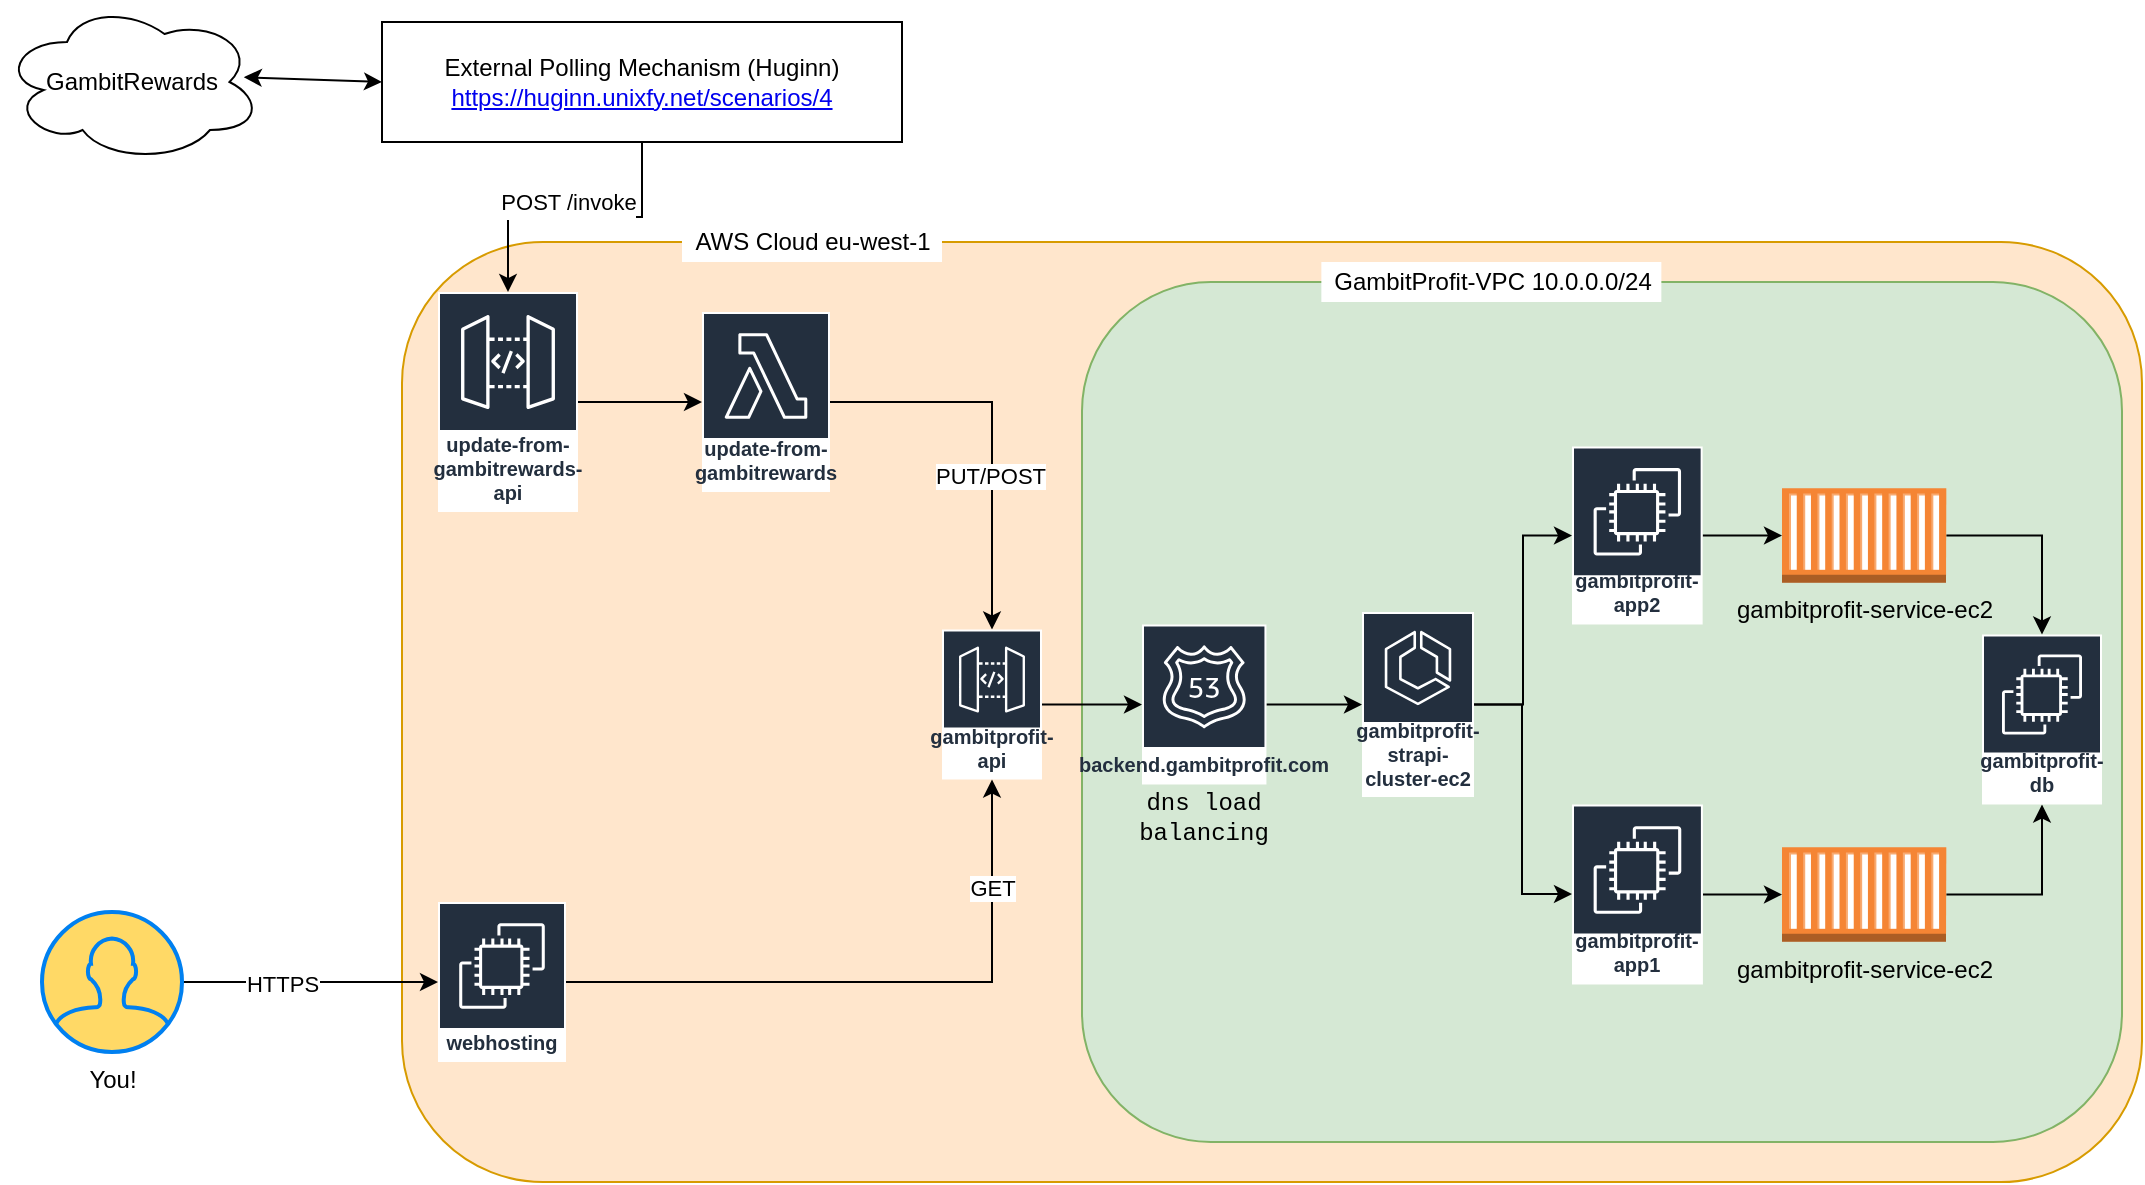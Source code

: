 <mxfile version="13.6.5" type="github">
  <diagram id="3d_x7aO1-6Rgeh-H54k9" name="Page-1">
    <mxGraphModel dx="1103" dy="698" grid="1" gridSize="10" guides="1" tooltips="1" connect="1" arrows="1" fold="1" page="1" pageScale="1" pageWidth="850" pageHeight="1100" math="0" shadow="0">
      <root>
        <mxCell id="0" />
        <mxCell id="1" parent="0" />
        <mxCell id="RZYhJJ1I0vibL9IdBDJl-2" value="External Polling Mechanism (Huginn)&lt;br&gt;&lt;a href=&quot;https://huginn.unixfy.net/scenarios/4&quot;&gt;https://huginn.unixfy.net/scenarios/4&lt;/a&gt;" style="rounded=0;whiteSpace=wrap;html=1;" parent="1" vertex="1">
          <mxGeometry x="190" y="10" width="260" height="60" as="geometry" />
        </mxCell>
        <mxCell id="RZYhJJ1I0vibL9IdBDJl-3" value="GambitRewards" style="ellipse;shape=cloud;whiteSpace=wrap;html=1;" parent="1" vertex="1">
          <mxGeometry width="130" height="80" as="geometry" />
        </mxCell>
        <mxCell id="RZYhJJ1I0vibL9IdBDJl-4" value="" style="endArrow=classic;startArrow=classic;html=1;exitX=0.93;exitY=0.47;exitDx=0;exitDy=0;exitPerimeter=0;entryX=0;entryY=0.5;entryDx=0;entryDy=0;" parent="1" source="RZYhJJ1I0vibL9IdBDJl-3" target="RZYhJJ1I0vibL9IdBDJl-2" edge="1">
          <mxGeometry width="50" height="50" relative="1" as="geometry">
            <mxPoint x="250" y="190" as="sourcePoint" />
            <mxPoint x="300" y="140" as="targetPoint" />
          </mxGeometry>
        </mxCell>
        <mxCell id="RZYhJJ1I0vibL9IdBDJl-5" value="" style="rounded=1;whiteSpace=wrap;html=1;fillColor=#ffe6cc;strokeColor=#d79b00;" parent="1" vertex="1">
          <mxGeometry x="200" y="120" width="870" height="470" as="geometry" />
        </mxCell>
        <mxCell id="RZYhJJ1I0vibL9IdBDJl-6" value="AWS Cloud eu-west-1" style="text;html=1;align=center;verticalAlign=middle;resizable=0;points=[];autosize=1;fillColor=#ffffff;" parent="1" vertex="1">
          <mxGeometry x="339.996" y="110" width="130" height="20" as="geometry" />
        </mxCell>
        <mxCell id="RZYhJJ1I0vibL9IdBDJl-14" value="" style="group" parent="1" vertex="1" connectable="0">
          <mxGeometry x="590" y="130" width="470" height="440" as="geometry" />
        </mxCell>
        <mxCell id="RZYhJJ1I0vibL9IdBDJl-12" value="" style="rounded=1;whiteSpace=wrap;html=1;fillColor=#d5e8d4;strokeColor=#82b366;" parent="RZYhJJ1I0vibL9IdBDJl-14" vertex="1">
          <mxGeometry x="-50" y="10" width="520" height="430" as="geometry" />
        </mxCell>
        <mxCell id="RZYhJJ1I0vibL9IdBDJl-13" value="GambitProfit-VPC 10.0.0.0/24" style="text;html=1;align=center;verticalAlign=middle;resizable=0;points=[];autosize=1;fillColor=#ffffff;" parent="RZYhJJ1I0vibL9IdBDJl-14" vertex="1">
          <mxGeometry x="69.678" width="170" height="20" as="geometry" />
        </mxCell>
        <mxCell id="niocbzRT4QayXPcRYGBD-9" style="edgeStyle=orthogonalEdgeStyle;rounded=0;orthogonalLoop=1;jettySize=auto;html=1;" parent="RZYhJJ1I0vibL9IdBDJl-14" source="un2CQEB-7NKWW7TorBul-1" target="un2CQEB-7NKWW7TorBul-2" edge="1">
          <mxGeometry relative="1" as="geometry" />
        </mxCell>
        <mxCell id="un2CQEB-7NKWW7TorBul-1" value="gambitprofit-service-ec2" style="outlineConnect=0;dashed=0;verticalLabelPosition=bottom;verticalAlign=top;align=center;html=1;shape=mxgraph.aws3.ec2_compute_container;fillColor=#F58534;gradientColor=none;" parent="RZYhJJ1I0vibL9IdBDJl-14" vertex="1">
          <mxGeometry x="300" y="292.63" width="82.17" height="47.25" as="geometry" />
        </mxCell>
        <mxCell id="un2CQEB-7NKWW7TorBul-2" value="gambitprofit-db" style="outlineConnect=0;fontColor=#232F3E;gradientColor=none;strokeColor=#ffffff;fillColor=#232F3E;dashed=0;verticalLabelPosition=middle;verticalAlign=bottom;align=center;html=1;whiteSpace=wrap;fontSize=10;fontStyle=1;spacing=3;shape=mxgraph.aws4.productIcon;prIcon=mxgraph.aws4.ec2;" parent="RZYhJJ1I0vibL9IdBDJl-14" vertex="1">
          <mxGeometry x="400" y="186.25" width="60" height="85" as="geometry" />
        </mxCell>
        <mxCell id="niocbzRT4QayXPcRYGBD-10" style="edgeStyle=orthogonalEdgeStyle;rounded=0;orthogonalLoop=1;jettySize=auto;html=1;" parent="RZYhJJ1I0vibL9IdBDJl-14" source="sYW_Sa25Huswuf3ZpZ7n-3" target="RZYhJJ1I0vibL9IdBDJl-20" edge="1">
          <mxGeometry relative="1" as="geometry" />
        </mxCell>
        <mxCell id="sYW_Sa25Huswuf3ZpZ7n-3" value="backend.gambitprofit.com" style="outlineConnect=0;fontColor=#232F3E;gradientColor=none;strokeColor=#ffffff;fillColor=#232F3E;dashed=0;verticalLabelPosition=middle;verticalAlign=bottom;align=center;html=1;whiteSpace=wrap;fontSize=10;fontStyle=1;spacing=3;shape=mxgraph.aws4.productIcon;prIcon=mxgraph.aws4.route_53;" parent="RZYhJJ1I0vibL9IdBDJl-14" vertex="1">
          <mxGeometry x="-20" y="181.25" width="62.22" height="80" as="geometry" />
        </mxCell>
        <mxCell id="niocbzRT4QayXPcRYGBD-3" style="edgeStyle=orthogonalEdgeStyle;rounded=0;orthogonalLoop=1;jettySize=auto;html=1;" parent="RZYhJJ1I0vibL9IdBDJl-14" source="RZYhJJ1I0vibL9IdBDJl-20" target="niocbzRT4QayXPcRYGBD-1" edge="1">
          <mxGeometry relative="1" as="geometry" />
        </mxCell>
        <mxCell id="niocbzRT4QayXPcRYGBD-4" style="edgeStyle=orthogonalEdgeStyle;rounded=0;orthogonalLoop=1;jettySize=auto;html=1;" parent="RZYhJJ1I0vibL9IdBDJl-14" source="RZYhJJ1I0vibL9IdBDJl-20" target="niocbzRT4QayXPcRYGBD-2" edge="1">
          <mxGeometry relative="1" as="geometry">
            <Array as="points">
              <mxPoint x="170" y="221" />
              <mxPoint x="170" y="316" />
            </Array>
          </mxGeometry>
        </mxCell>
        <mxCell id="RZYhJJ1I0vibL9IdBDJl-20" value="gambitprofit-strapi-cluster-ec2" style="outlineConnect=0;fontColor=#232F3E;gradientColor=none;strokeColor=#ffffff;fillColor=#232F3E;dashed=0;verticalLabelPosition=middle;verticalAlign=bottom;align=center;html=1;whiteSpace=wrap;fontSize=10;fontStyle=1;spacing=3;shape=mxgraph.aws4.productIcon;prIcon=mxgraph.aws4.ecs;" parent="RZYhJJ1I0vibL9IdBDJl-14" vertex="1">
          <mxGeometry x="90" y="175" width="56" height="92.5" as="geometry" />
        </mxCell>
        <mxCell id="niocbzRT4QayXPcRYGBD-7" style="edgeStyle=orthogonalEdgeStyle;rounded=0;orthogonalLoop=1;jettySize=auto;html=1;" parent="RZYhJJ1I0vibL9IdBDJl-14" source="niocbzRT4QayXPcRYGBD-1" target="niocbzRT4QayXPcRYGBD-6" edge="1">
          <mxGeometry relative="1" as="geometry" />
        </mxCell>
        <mxCell id="niocbzRT4QayXPcRYGBD-1" value="gambitprofit-app2" style="outlineConnect=0;fontColor=#232F3E;gradientColor=none;strokeColor=#ffffff;fillColor=#232F3E;dashed=0;verticalLabelPosition=middle;verticalAlign=bottom;align=center;html=1;whiteSpace=wrap;fontSize=10;fontStyle=1;spacing=3;shape=mxgraph.aws4.productIcon;prIcon=mxgraph.aws4.ec2;" parent="RZYhJJ1I0vibL9IdBDJl-14" vertex="1">
          <mxGeometry x="195" y="92.25" width="65.32" height="89" as="geometry" />
        </mxCell>
        <mxCell id="niocbzRT4QayXPcRYGBD-5" style="edgeStyle=orthogonalEdgeStyle;rounded=0;orthogonalLoop=1;jettySize=auto;html=1;" parent="RZYhJJ1I0vibL9IdBDJl-14" source="niocbzRT4QayXPcRYGBD-2" target="un2CQEB-7NKWW7TorBul-1" edge="1">
          <mxGeometry relative="1" as="geometry" />
        </mxCell>
        <mxCell id="niocbzRT4QayXPcRYGBD-2" value="gambitprofit-app1" style="outlineConnect=0;fontColor=#232F3E;gradientColor=none;strokeColor=#ffffff;fillColor=#232F3E;dashed=0;verticalLabelPosition=middle;verticalAlign=bottom;align=center;html=1;whiteSpace=wrap;fontSize=10;fontStyle=1;spacing=3;shape=mxgraph.aws4.productIcon;prIcon=mxgraph.aws4.ec2;" parent="RZYhJJ1I0vibL9IdBDJl-14" vertex="1">
          <mxGeometry x="195" y="271.25" width="65.45" height="90" as="geometry" />
        </mxCell>
        <mxCell id="niocbzRT4QayXPcRYGBD-8" style="edgeStyle=orthogonalEdgeStyle;rounded=0;orthogonalLoop=1;jettySize=auto;html=1;" parent="RZYhJJ1I0vibL9IdBDJl-14" source="niocbzRT4QayXPcRYGBD-6" target="un2CQEB-7NKWW7TorBul-2" edge="1">
          <mxGeometry relative="1" as="geometry" />
        </mxCell>
        <mxCell id="niocbzRT4QayXPcRYGBD-6" value="gambitprofit-service-ec2" style="outlineConnect=0;dashed=0;verticalLabelPosition=bottom;verticalAlign=top;align=center;html=1;shape=mxgraph.aws3.ec2_compute_container;fillColor=#F58534;gradientColor=none;" parent="RZYhJJ1I0vibL9IdBDJl-14" vertex="1">
          <mxGeometry x="300" y="113.13" width="82.17" height="47.25" as="geometry" />
        </mxCell>
        <mxCell id="niocbzRT4QayXPcRYGBD-12" value="dns load balancing" style="text;html=1;strokeColor=none;fillColor=none;align=center;verticalAlign=middle;whiteSpace=wrap;rounded=0;fontFamily=Courier New;" parent="RZYhJJ1I0vibL9IdBDJl-14" vertex="1">
          <mxGeometry x="-8.89" y="267.5" width="40" height="20" as="geometry" />
        </mxCell>
        <mxCell id="RZYhJJ1I0vibL9IdBDJl-16" value="update-from-gambitrewards" style="outlineConnect=0;fontColor=#232F3E;gradientColor=none;strokeColor=#ffffff;fillColor=#232F3E;dashed=0;verticalLabelPosition=middle;verticalAlign=bottom;align=center;html=1;whiteSpace=wrap;fontSize=10;fontStyle=1;spacing=3;shape=mxgraph.aws4.productIcon;prIcon=mxgraph.aws4.lambda;" parent="1" vertex="1">
          <mxGeometry x="350" y="155" width="64" height="90" as="geometry" />
        </mxCell>
        <mxCell id="RZYhJJ1I0vibL9IdBDJl-18" style="edgeStyle=orthogonalEdgeStyle;rounded=0;orthogonalLoop=1;jettySize=auto;html=1;" parent="1" source="RZYhJJ1I0vibL9IdBDJl-16" target="RZYhJJ1I0vibL9IdBDJl-17" edge="1">
          <mxGeometry relative="1" as="geometry" />
        </mxCell>
        <mxCell id="RZYhJJ1I0vibL9IdBDJl-19" value="PUT/POST" style="edgeLabel;html=1;align=center;verticalAlign=middle;resizable=0;points=[];" parent="RZYhJJ1I0vibL9IdBDJl-18" vertex="1" connectable="0">
          <mxGeometry x="0.208" y="-1" relative="1" as="geometry">
            <mxPoint as="offset" />
          </mxGeometry>
        </mxCell>
        <mxCell id="RZYhJJ1I0vibL9IdBDJl-10" style="edgeStyle=orthogonalEdgeStyle;rounded=0;orthogonalLoop=1;jettySize=auto;html=1;" parent="1" source="RZYhJJ1I0vibL9IdBDJl-2" target="in4CNppBp0aV6cgyWSKj-1" edge="1">
          <mxGeometry relative="1" as="geometry">
            <mxPoint x="250" y="140" as="targetPoint" />
          </mxGeometry>
        </mxCell>
        <mxCell id="in4CNppBp0aV6cgyWSKj-7" value="&lt;font face=&quot;Helvetica&quot;&gt;POST /invoke&lt;/font&gt;" style="edgeLabel;html=1;align=center;verticalAlign=middle;resizable=0;points=[];fontFamily=Courier New;" parent="RZYhJJ1I0vibL9IdBDJl-10" vertex="1" connectable="0">
          <mxGeometry x="-0.139" y="-3" relative="1" as="geometry">
            <mxPoint x="-14.2" y="-3.49" as="offset" />
          </mxGeometry>
        </mxCell>
        <mxCell id="niocbzRT4QayXPcRYGBD-11" style="edgeStyle=orthogonalEdgeStyle;rounded=0;orthogonalLoop=1;jettySize=auto;html=1;" parent="1" source="RZYhJJ1I0vibL9IdBDJl-17" target="sYW_Sa25Huswuf3ZpZ7n-3" edge="1">
          <mxGeometry relative="1" as="geometry" />
        </mxCell>
        <mxCell id="RZYhJJ1I0vibL9IdBDJl-17" value="gambitprofit-api" style="outlineConnect=0;fontColor=#232F3E;gradientColor=none;strokeColor=#ffffff;fillColor=#232F3E;dashed=0;verticalLabelPosition=middle;verticalAlign=bottom;align=center;html=1;whiteSpace=wrap;fontSize=10;fontStyle=1;spacing=3;shape=mxgraph.aws4.productIcon;prIcon=mxgraph.aws4.api_gateway;" parent="1" vertex="1">
          <mxGeometry x="470" y="313.75" width="50" height="75" as="geometry" />
        </mxCell>
        <mxCell id="RZYhJJ1I0vibL9IdBDJl-43" style="edgeStyle=orthogonalEdgeStyle;rounded=0;orthogonalLoop=1;jettySize=auto;html=1;" parent="1" source="RZYhJJ1I0vibL9IdBDJl-39" target="RZYhJJ1I0vibL9IdBDJl-17" edge="1">
          <mxGeometry relative="1" as="geometry" />
        </mxCell>
        <mxCell id="RZYhJJ1I0vibL9IdBDJl-44" value="GET" style="edgeLabel;html=1;align=center;verticalAlign=middle;resizable=0;points=[];" parent="RZYhJJ1I0vibL9IdBDJl-43" vertex="1" connectable="0">
          <mxGeometry x="0.77" relative="1" as="geometry">
            <mxPoint y="17.83" as="offset" />
          </mxGeometry>
        </mxCell>
        <mxCell id="RZYhJJ1I0vibL9IdBDJl-39" value="webhosting" style="outlineConnect=0;fontColor=#232F3E;gradientColor=none;strokeColor=#ffffff;fillColor=#232F3E;dashed=0;verticalLabelPosition=middle;verticalAlign=bottom;align=center;html=1;whiteSpace=wrap;fontSize=10;fontStyle=1;spacing=3;shape=mxgraph.aws4.productIcon;prIcon=mxgraph.aws4.ec2;" parent="1" vertex="1">
          <mxGeometry x="218" y="450" width="64" height="80" as="geometry" />
        </mxCell>
        <mxCell id="RZYhJJ1I0vibL9IdBDJl-41" style="edgeStyle=orthogonalEdgeStyle;rounded=0;orthogonalLoop=1;jettySize=auto;html=1;" parent="1" source="RZYhJJ1I0vibL9IdBDJl-40" target="RZYhJJ1I0vibL9IdBDJl-39" edge="1">
          <mxGeometry relative="1" as="geometry" />
        </mxCell>
        <mxCell id="RZYhJJ1I0vibL9IdBDJl-42" value="HTTPS" style="edgeLabel;html=1;align=center;verticalAlign=middle;resizable=0;points=[];" parent="RZYhJJ1I0vibL9IdBDJl-41" vertex="1" connectable="0">
          <mxGeometry x="-0.23" y="-1" relative="1" as="geometry">
            <mxPoint as="offset" />
          </mxGeometry>
        </mxCell>
        <mxCell id="RZYhJJ1I0vibL9IdBDJl-40" value="You!" style="html=1;verticalLabelPosition=bottom;align=center;labelBackgroundColor=#ffffff;verticalAlign=top;strokeWidth=2;strokeColor=#0080F0;shadow=0;dashed=0;shape=mxgraph.ios7.icons.user;fillColor=#FFD966;" parent="1" vertex="1">
          <mxGeometry x="20" y="455" width="70" height="70" as="geometry" />
        </mxCell>
        <mxCell id="in4CNppBp0aV6cgyWSKj-2" value="" style="edgeStyle=orthogonalEdgeStyle;rounded=0;orthogonalLoop=1;jettySize=auto;html=1;" parent="1" source="in4CNppBp0aV6cgyWSKj-1" target="RZYhJJ1I0vibL9IdBDJl-16" edge="1">
          <mxGeometry relative="1" as="geometry" />
        </mxCell>
        <mxCell id="in4CNppBp0aV6cgyWSKj-1" value="update-from-gambitrewards-api" style="outlineConnect=0;fontColor=#232F3E;gradientColor=none;strokeColor=#ffffff;fillColor=#232F3E;dashed=0;verticalLabelPosition=middle;verticalAlign=bottom;align=center;html=1;whiteSpace=wrap;fontSize=10;fontStyle=1;spacing=3;shape=mxgraph.aws4.productIcon;prIcon=mxgraph.aws4.api_gateway;" parent="1" vertex="1">
          <mxGeometry x="218" y="145" width="70" height="110" as="geometry" />
        </mxCell>
      </root>
    </mxGraphModel>
  </diagram>
</mxfile>
